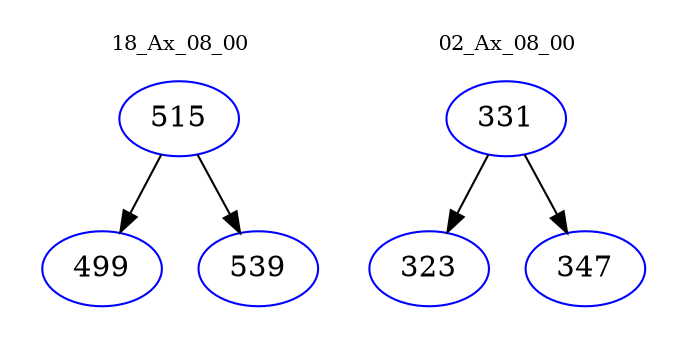 digraph{
subgraph cluster_0 {
color = white
label = "18_Ax_08_00";
fontsize=10;
T0_515 [label="515", color="blue"]
T0_515 -> T0_499 [color="black"]
T0_499 [label="499", color="blue"]
T0_515 -> T0_539 [color="black"]
T0_539 [label="539", color="blue"]
}
subgraph cluster_1 {
color = white
label = "02_Ax_08_00";
fontsize=10;
T1_331 [label="331", color="blue"]
T1_331 -> T1_323 [color="black"]
T1_323 [label="323", color="blue"]
T1_331 -> T1_347 [color="black"]
T1_347 [label="347", color="blue"]
}
}
